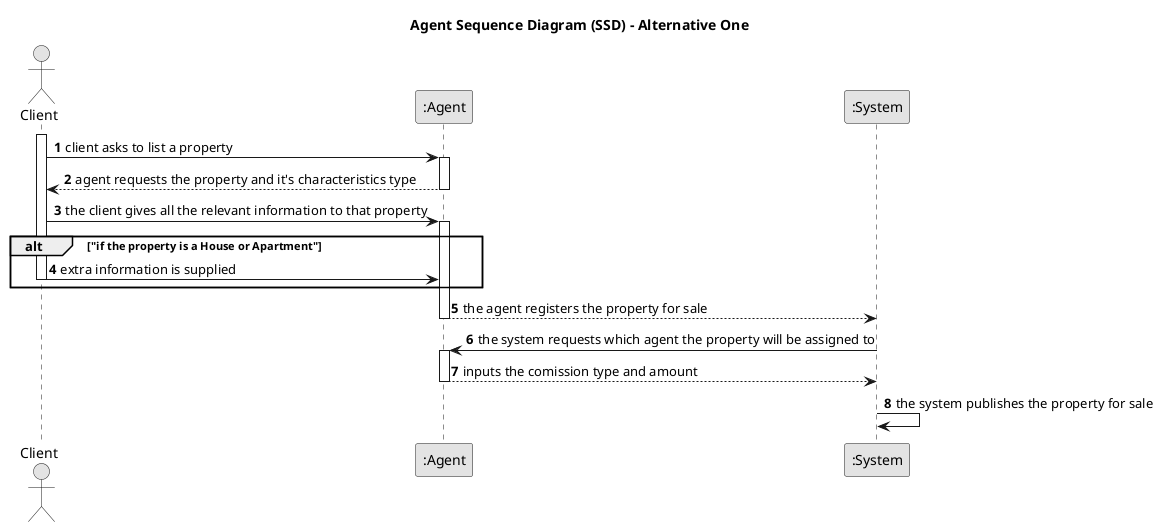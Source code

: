 @startuml
skinparam monochrome true
skinparam packageStyle rectangle
skinparam shadowing false

title Agent Sequence Diagram (SSD) - Alternative One

autonumber

actor "Client" as Client
participant ":Agent" as Agent
participant ":System" as System

activate Client

    Client -> Agent : client asks to list a property
    activate Agent

        Agent --> Client : agent requests the property and it's characteristics type
    deactivate Agent

    Client -> Agent : the client gives all the relevant information to that property

    activate Agent

    alt "if the property is a House or Apartment"
    Client -> Agent : extra information is supplied
    deactivate Client
    end alt

    Agent --> System : the agent registers the property for sale
    deactivate Agent

    Agent <- System : the system requests which agent the property will be assigned to
    activate Agent

        Agent --> System : inputs the comission type and amount
    deactivate Agent

    System -> System : the system publishes the property for sale


@enduml